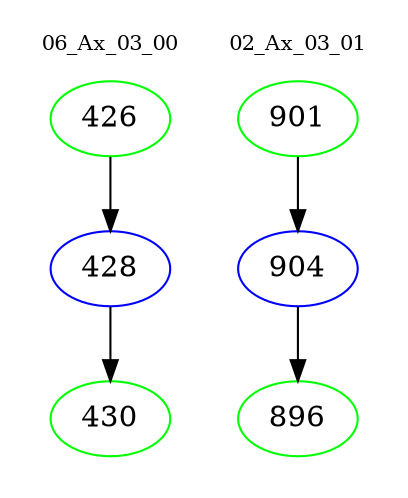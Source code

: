 digraph{
subgraph cluster_0 {
color = white
label = "06_Ax_03_00";
fontsize=10;
T0_426 [label="426", color="green"]
T0_426 -> T0_428 [color="black"]
T0_428 [label="428", color="blue"]
T0_428 -> T0_430 [color="black"]
T0_430 [label="430", color="green"]
}
subgraph cluster_1 {
color = white
label = "02_Ax_03_01";
fontsize=10;
T1_901 [label="901", color="green"]
T1_901 -> T1_904 [color="black"]
T1_904 [label="904", color="blue"]
T1_904 -> T1_896 [color="black"]
T1_896 [label="896", color="green"]
}
}
